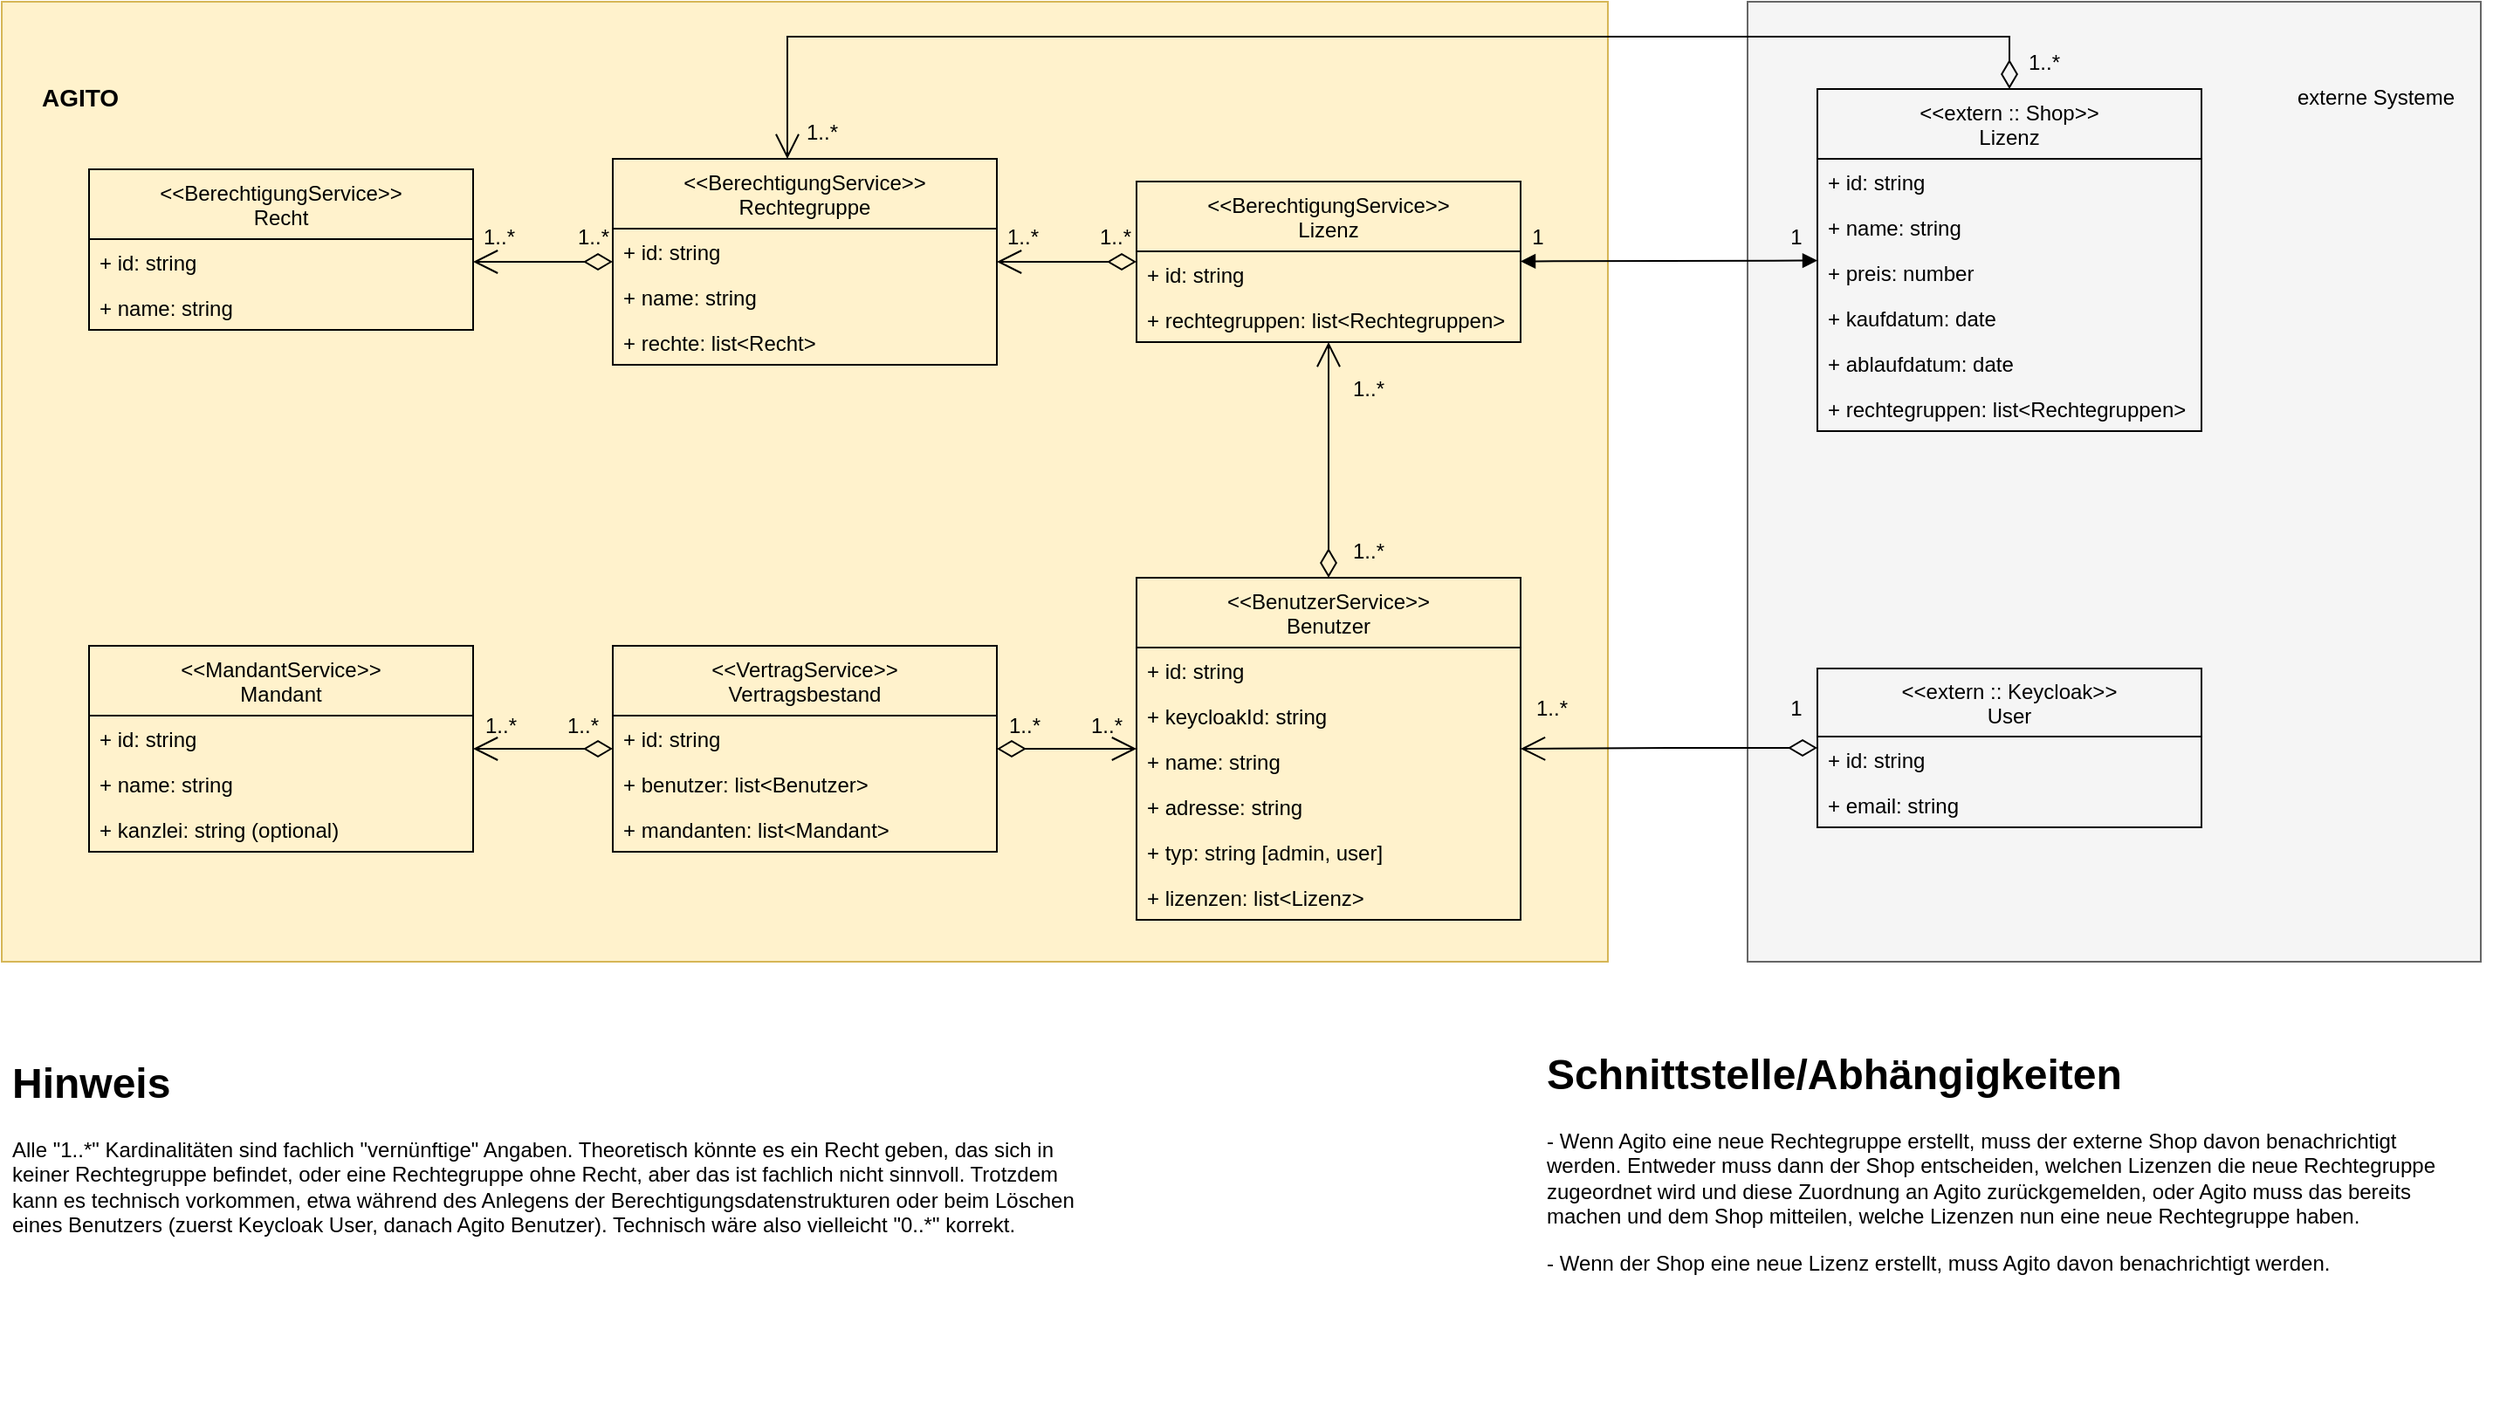 <mxfile version="15.8.3" type="github">
  <diagram name="Page-1" id="9f46799a-70d6-7492-0946-bef42562c5a5">
    <mxGraphModel dx="2062" dy="1973" grid="1" gridSize="10" guides="1" tooltips="1" connect="1" arrows="1" fold="1" page="1" pageScale="1" pageWidth="1100" pageHeight="850" background="none" math="0" shadow="0">
      <root>
        <mxCell id="0" />
        <mxCell id="1" parent="0" />
        <mxCell id="pXIoSA1tZu2II37M2JYH-78" value="" style="rounded=0;whiteSpace=wrap;html=1;fillColor=#fff2cc;strokeColor=#d6b656;" vertex="1" parent="1">
          <mxGeometry x="40" y="-790" width="920" height="550" as="geometry" />
        </mxCell>
        <mxCell id="pXIoSA1tZu2II37M2JYH-76" value="" style="rounded=0;whiteSpace=wrap;html=1;fillColor=#f5f5f5;fontColor=#333333;strokeColor=#666666;" vertex="1" parent="1">
          <mxGeometry x="1040" y="-790" width="420" height="550" as="geometry" />
        </mxCell>
        <mxCell id="pXIoSA1tZu2II37M2JYH-1" value="&lt;&lt;extern :: Keycloak&gt;&gt;&#xa;User" style="swimlane;fontStyle=0;childLayout=stackLayout;horizontal=1;startSize=39;fillColor=none;horizontalStack=0;resizeParent=1;resizeParentMax=0;resizeLast=0;collapsible=1;marginBottom=0;" vertex="1" parent="1">
          <mxGeometry x="1080" y="-408" width="220" height="91" as="geometry" />
        </mxCell>
        <mxCell id="pXIoSA1tZu2II37M2JYH-2" value="+ id: string" style="text;strokeColor=none;fillColor=none;align=left;verticalAlign=top;spacingLeft=4;spacingRight=4;overflow=hidden;rotatable=0;points=[[0,0.5],[1,0.5]];portConstraint=eastwest;" vertex="1" parent="pXIoSA1tZu2II37M2JYH-1">
          <mxGeometry y="39" width="220" height="26" as="geometry" />
        </mxCell>
        <mxCell id="pXIoSA1tZu2II37M2JYH-3" value="+ email: string" style="text;strokeColor=none;fillColor=none;align=left;verticalAlign=top;spacingLeft=4;spacingRight=4;overflow=hidden;rotatable=0;points=[[0,0.5],[1,0.5]];portConstraint=eastwest;" vertex="1" parent="pXIoSA1tZu2II37M2JYH-1">
          <mxGeometry y="65" width="220" height="26" as="geometry" />
        </mxCell>
        <mxCell id="pXIoSA1tZu2II37M2JYH-5" value="&lt;&lt;BerechtigungService&gt;&gt;&#xa;Recht" style="swimlane;fontStyle=0;childLayout=stackLayout;horizontal=1;startSize=40;fillColor=none;horizontalStack=0;resizeParent=1;resizeParentMax=0;resizeLast=0;collapsible=1;marginBottom=0;" vertex="1" parent="1">
          <mxGeometry x="90" y="-694" width="220" height="92" as="geometry" />
        </mxCell>
        <mxCell id="pXIoSA1tZu2II37M2JYH-6" value="+ id: string" style="text;strokeColor=none;fillColor=none;align=left;verticalAlign=top;spacingLeft=4;spacingRight=4;overflow=hidden;rotatable=0;points=[[0,0.5],[1,0.5]];portConstraint=eastwest;" vertex="1" parent="pXIoSA1tZu2II37M2JYH-5">
          <mxGeometry y="40" width="220" height="26" as="geometry" />
        </mxCell>
        <mxCell id="pXIoSA1tZu2II37M2JYH-7" value="+ name: string" style="text;strokeColor=none;fillColor=none;align=left;verticalAlign=top;spacingLeft=4;spacingRight=4;overflow=hidden;rotatable=0;points=[[0,0.5],[1,0.5]];portConstraint=eastwest;" vertex="1" parent="pXIoSA1tZu2II37M2JYH-5">
          <mxGeometry y="66" width="220" height="26" as="geometry" />
        </mxCell>
        <mxCell id="pXIoSA1tZu2II37M2JYH-9" value="&lt;&lt;BerechtigungService&gt;&gt;&#xa;Rechtegruppe" style="swimlane;fontStyle=0;childLayout=stackLayout;horizontal=1;startSize=40;fillColor=none;horizontalStack=0;resizeParent=1;resizeParentMax=0;resizeLast=0;collapsible=1;marginBottom=0;" vertex="1" parent="1">
          <mxGeometry x="390" y="-700" width="220" height="118" as="geometry" />
        </mxCell>
        <mxCell id="pXIoSA1tZu2II37M2JYH-10" value="+ id: string" style="text;strokeColor=none;fillColor=none;align=left;verticalAlign=top;spacingLeft=4;spacingRight=4;overflow=hidden;rotatable=0;points=[[0,0.5],[1,0.5]];portConstraint=eastwest;" vertex="1" parent="pXIoSA1tZu2II37M2JYH-9">
          <mxGeometry y="40" width="220" height="26" as="geometry" />
        </mxCell>
        <mxCell id="pXIoSA1tZu2II37M2JYH-11" value="+ name: string" style="text;strokeColor=none;fillColor=none;align=left;verticalAlign=top;spacingLeft=4;spacingRight=4;overflow=hidden;rotatable=0;points=[[0,0.5],[1,0.5]];portConstraint=eastwest;" vertex="1" parent="pXIoSA1tZu2II37M2JYH-9">
          <mxGeometry y="66" width="220" height="26" as="geometry" />
        </mxCell>
        <mxCell id="pXIoSA1tZu2II37M2JYH-12" value="+ rechte: list&lt;Recht&gt;" style="text;strokeColor=none;fillColor=none;align=left;verticalAlign=top;spacingLeft=4;spacingRight=4;overflow=hidden;rotatable=0;points=[[0,0.5],[1,0.5]];portConstraint=eastwest;" vertex="1" parent="pXIoSA1tZu2II37M2JYH-9">
          <mxGeometry y="92" width="220" height="26" as="geometry" />
        </mxCell>
        <mxCell id="pXIoSA1tZu2II37M2JYH-16" value="&lt;&lt;BerechtigungService&gt;&gt;&#xa;Lizenz" style="swimlane;fontStyle=0;childLayout=stackLayout;horizontal=1;startSize=40;fillColor=none;horizontalStack=0;resizeParent=1;resizeParentMax=0;resizeLast=0;collapsible=1;marginBottom=0;" vertex="1" parent="1">
          <mxGeometry x="690" y="-687" width="220" height="92" as="geometry" />
        </mxCell>
        <mxCell id="pXIoSA1tZu2II37M2JYH-17" value="+ id: string" style="text;strokeColor=none;fillColor=none;align=left;verticalAlign=top;spacingLeft=4;spacingRight=4;overflow=hidden;rotatable=0;points=[[0,0.5],[1,0.5]];portConstraint=eastwest;" vertex="1" parent="pXIoSA1tZu2II37M2JYH-16">
          <mxGeometry y="40" width="220" height="26" as="geometry" />
        </mxCell>
        <mxCell id="pXIoSA1tZu2II37M2JYH-19" value="+ rechtegruppen: list&lt;Rechtegruppen&gt;" style="text;strokeColor=none;fillColor=none;align=left;verticalAlign=top;spacingLeft=4;spacingRight=4;overflow=hidden;rotatable=0;points=[[0,0.5],[1,0.5]];portConstraint=eastwest;" vertex="1" parent="pXIoSA1tZu2II37M2JYH-16">
          <mxGeometry y="66" width="220" height="26" as="geometry" />
        </mxCell>
        <mxCell id="pXIoSA1tZu2II37M2JYH-20" value="" style="group" vertex="1" connectable="0" parent="1">
          <mxGeometry x="295" y="-670" width="114" height="30" as="geometry" />
        </mxCell>
        <mxCell id="pXIoSA1tZu2II37M2JYH-13" value="" style="endArrow=open;html=1;endSize=12;startArrow=diamondThin;startSize=14;startFill=0;edgeStyle=orthogonalEdgeStyle;align=left;verticalAlign=bottom;rounded=0;entryX=1;entryY=0.5;entryDx=0;entryDy=0;" edge="1" parent="pXIoSA1tZu2II37M2JYH-20" source="pXIoSA1tZu2II37M2JYH-9" target="pXIoSA1tZu2II37M2JYH-6">
          <mxGeometry x="-0.5" y="-9" relative="1" as="geometry">
            <mxPoint x="-84" y="150" as="sourcePoint" />
            <mxPoint x="-64" y="100" as="targetPoint" />
            <mxPoint as="offset" />
          </mxGeometry>
        </mxCell>
        <mxCell id="pXIoSA1tZu2II37M2JYH-14" value="1..*" style="text;html=1;strokeColor=none;fillColor=none;align=center;verticalAlign=middle;whiteSpace=wrap;rounded=0;" vertex="1" parent="pXIoSA1tZu2II37M2JYH-20">
          <mxGeometry width="60" height="30" as="geometry" />
        </mxCell>
        <mxCell id="pXIoSA1tZu2II37M2JYH-15" value="1..*" style="text;html=1;strokeColor=none;fillColor=none;align=center;verticalAlign=middle;whiteSpace=wrap;rounded=0;" vertex="1" parent="pXIoSA1tZu2II37M2JYH-20">
          <mxGeometry x="54" width="60" height="30" as="geometry" />
        </mxCell>
        <mxCell id="pXIoSA1tZu2II37M2JYH-22" value="" style="endArrow=open;html=1;endSize=12;startArrow=diamondThin;startSize=14;startFill=0;edgeStyle=orthogonalEdgeStyle;align=left;verticalAlign=bottom;rounded=0;" edge="1" parent="1" source="pXIoSA1tZu2II37M2JYH-16" target="pXIoSA1tZu2II37M2JYH-9">
          <mxGeometry x="594" y="-670" as="geometry">
            <mxPoint x="510" y="-520" as="sourcePoint" />
            <mxPoint x="530" y="-570" as="targetPoint" />
            <mxPoint as="offset" />
          </mxGeometry>
        </mxCell>
        <mxCell id="pXIoSA1tZu2II37M2JYH-23" value="1..*" style="text;html=1;strokeColor=none;fillColor=none;align=center;verticalAlign=middle;whiteSpace=wrap;rounded=0;" vertex="1" parent="1">
          <mxGeometry x="595" y="-670" width="60" height="30" as="geometry" />
        </mxCell>
        <mxCell id="pXIoSA1tZu2II37M2JYH-24" value="1..*" style="text;html=1;strokeColor=none;fillColor=none;align=center;verticalAlign=middle;whiteSpace=wrap;rounded=0;" vertex="1" parent="1">
          <mxGeometry x="648" y="-670" width="60" height="30" as="geometry" />
        </mxCell>
        <mxCell id="pXIoSA1tZu2II37M2JYH-25" value="&lt;&lt;BenutzerService&gt;&gt;&#xa;Benutzer" style="swimlane;fontStyle=0;childLayout=stackLayout;horizontal=1;startSize=40;fillColor=none;horizontalStack=0;resizeParent=1;resizeParentMax=0;resizeLast=0;collapsible=1;marginBottom=0;" vertex="1" parent="1">
          <mxGeometry x="690" y="-460" width="220" height="196" as="geometry" />
        </mxCell>
        <mxCell id="pXIoSA1tZu2II37M2JYH-38" value="+ id: string" style="text;strokeColor=none;fillColor=none;align=left;verticalAlign=top;spacingLeft=4;spacingRight=4;overflow=hidden;rotatable=0;points=[[0,0.5],[1,0.5]];portConstraint=eastwest;" vertex="1" parent="pXIoSA1tZu2II37M2JYH-25">
          <mxGeometry y="40" width="220" height="26" as="geometry" />
        </mxCell>
        <mxCell id="pXIoSA1tZu2II37M2JYH-26" value="+ keycloakId: string" style="text;strokeColor=none;fillColor=none;align=left;verticalAlign=top;spacingLeft=4;spacingRight=4;overflow=hidden;rotatable=0;points=[[0,0.5],[1,0.5]];portConstraint=eastwest;" vertex="1" parent="pXIoSA1tZu2II37M2JYH-25">
          <mxGeometry y="66" width="220" height="26" as="geometry" />
        </mxCell>
        <mxCell id="pXIoSA1tZu2II37M2JYH-27" value="+ name: string" style="text;strokeColor=none;fillColor=none;align=left;verticalAlign=top;spacingLeft=4;spacingRight=4;overflow=hidden;rotatable=0;points=[[0,0.5],[1,0.5]];portConstraint=eastwest;" vertex="1" parent="pXIoSA1tZu2II37M2JYH-25">
          <mxGeometry y="92" width="220" height="26" as="geometry" />
        </mxCell>
        <mxCell id="pXIoSA1tZu2II37M2JYH-46" value="+ adresse: string" style="text;strokeColor=none;fillColor=none;align=left;verticalAlign=top;spacingLeft=4;spacingRight=4;overflow=hidden;rotatable=0;points=[[0,0.5],[1,0.5]];portConstraint=eastwest;" vertex="1" parent="pXIoSA1tZu2II37M2JYH-25">
          <mxGeometry y="118" width="220" height="26" as="geometry" />
        </mxCell>
        <mxCell id="pXIoSA1tZu2II37M2JYH-47" value="+ typ: string [admin, user]" style="text;strokeColor=none;fillColor=none;align=left;verticalAlign=top;spacingLeft=4;spacingRight=4;overflow=hidden;rotatable=0;points=[[0,0.5],[1,0.5]];portConstraint=eastwest;" vertex="1" parent="pXIoSA1tZu2II37M2JYH-25">
          <mxGeometry y="144" width="220" height="26" as="geometry" />
        </mxCell>
        <mxCell id="pXIoSA1tZu2II37M2JYH-48" value="+ lizenzen: list&lt;Lizenz&gt;" style="text;strokeColor=none;fillColor=none;align=left;verticalAlign=top;spacingLeft=4;spacingRight=4;overflow=hidden;rotatable=0;points=[[0,0.5],[1,0.5]];portConstraint=eastwest;" vertex="1" parent="pXIoSA1tZu2II37M2JYH-25">
          <mxGeometry y="170" width="220" height="26" as="geometry" />
        </mxCell>
        <mxCell id="pXIoSA1tZu2II37M2JYH-28" value="&lt;&lt;extern :: Shop&gt;&gt;&#xa;Lizenz" style="swimlane;fontStyle=0;childLayout=stackLayout;horizontal=1;startSize=40;fillColor=none;horizontalStack=0;resizeParent=1;resizeParentMax=0;resizeLast=0;collapsible=1;marginBottom=0;" vertex="1" parent="1">
          <mxGeometry x="1080" y="-740" width="220" height="196" as="geometry" />
        </mxCell>
        <mxCell id="pXIoSA1tZu2II37M2JYH-29" value="+ id: string" style="text;strokeColor=none;fillColor=none;align=left;verticalAlign=top;spacingLeft=4;spacingRight=4;overflow=hidden;rotatable=0;points=[[0,0.5],[1,0.5]];portConstraint=eastwest;" vertex="1" parent="pXIoSA1tZu2II37M2JYH-28">
          <mxGeometry y="40" width="220" height="26" as="geometry" />
        </mxCell>
        <mxCell id="pXIoSA1tZu2II37M2JYH-30" value="+ name: string" style="text;strokeColor=none;fillColor=none;align=left;verticalAlign=top;spacingLeft=4;spacingRight=4;overflow=hidden;rotatable=0;points=[[0,0.5],[1,0.5]];portConstraint=eastwest;" vertex="1" parent="pXIoSA1tZu2II37M2JYH-28">
          <mxGeometry y="66" width="220" height="26" as="geometry" />
        </mxCell>
        <mxCell id="pXIoSA1tZu2II37M2JYH-80" value="+ preis: number" style="text;strokeColor=none;fillColor=none;align=left;verticalAlign=top;spacingLeft=4;spacingRight=4;overflow=hidden;rotatable=0;points=[[0,0.5],[1,0.5]];portConstraint=eastwest;" vertex="1" parent="pXIoSA1tZu2II37M2JYH-28">
          <mxGeometry y="92" width="220" height="26" as="geometry" />
        </mxCell>
        <mxCell id="pXIoSA1tZu2II37M2JYH-81" value="+ kaufdatum: date" style="text;strokeColor=none;fillColor=none;align=left;verticalAlign=top;spacingLeft=4;spacingRight=4;overflow=hidden;rotatable=0;points=[[0,0.5],[1,0.5]];portConstraint=eastwest;" vertex="1" parent="pXIoSA1tZu2II37M2JYH-28">
          <mxGeometry y="118" width="220" height="26" as="geometry" />
        </mxCell>
        <mxCell id="pXIoSA1tZu2II37M2JYH-82" value="+ ablaufdatum: date" style="text;strokeColor=none;fillColor=none;align=left;verticalAlign=top;spacingLeft=4;spacingRight=4;overflow=hidden;rotatable=0;points=[[0,0.5],[1,0.5]];portConstraint=eastwest;" vertex="1" parent="pXIoSA1tZu2II37M2JYH-28">
          <mxGeometry y="144" width="220" height="26" as="geometry" />
        </mxCell>
        <mxCell id="pXIoSA1tZu2II37M2JYH-31" value="+ rechtegruppen: list&lt;Rechtegruppen&gt;" style="text;strokeColor=none;fillColor=none;align=left;verticalAlign=top;spacingLeft=4;spacingRight=4;overflow=hidden;rotatable=0;points=[[0,0.5],[1,0.5]];portConstraint=eastwest;" vertex="1" parent="pXIoSA1tZu2II37M2JYH-28">
          <mxGeometry y="170" width="220" height="26" as="geometry" />
        </mxCell>
        <mxCell id="pXIoSA1tZu2II37M2JYH-32" value="1" style="text;html=1;strokeColor=none;fillColor=none;align=center;verticalAlign=middle;whiteSpace=wrap;rounded=0;" vertex="1" parent="1">
          <mxGeometry x="1038" y="-670" width="60" height="30" as="geometry" />
        </mxCell>
        <mxCell id="pXIoSA1tZu2II37M2JYH-33" value="" style="endArrow=block;startArrow=block;endFill=1;startFill=1;html=1;rounded=0;" edge="1" parent="1" source="pXIoSA1tZu2II37M2JYH-16" target="pXIoSA1tZu2II37M2JYH-28">
          <mxGeometry width="160" relative="1" as="geometry">
            <mxPoint x="980" y="-550" as="sourcePoint" />
            <mxPoint x="1140" y="-550" as="targetPoint" />
          </mxGeometry>
        </mxCell>
        <mxCell id="pXIoSA1tZu2II37M2JYH-34" value="&lt;h1&gt;Schnittstelle/Abhängigkeiten&lt;/h1&gt;&lt;p&gt;- Wenn Agito eine neue Rechtegruppe erstellt, muss der externe Shop davon benachrichtigt werden. Entweder muss dann der Shop entscheiden, welchen Lizenzen die neue Rechtegruppe zugeordnet wird und diese Zuordnung an Agito zurückgemelden, oder Agito muss das bereits machen und dem Shop mitteilen, welche Lizenzen nun eine neue Rechtegruppe haben.&lt;/p&gt;&lt;p&gt;- Wenn der Shop eine neue Lizenz erstellt, muss Agito davon benachrichtigt werden.&lt;/p&gt;" style="text;html=1;strokeColor=none;fillColor=none;spacing=5;spacingTop=-20;whiteSpace=wrap;overflow=hidden;rounded=0;" vertex="1" parent="1">
          <mxGeometry x="920" y="-195" width="540" height="220" as="geometry" />
        </mxCell>
        <mxCell id="pXIoSA1tZu2II37M2JYH-39" value="1" style="text;html=1;strokeColor=none;fillColor=none;align=center;verticalAlign=middle;whiteSpace=wrap;rounded=0;" vertex="1" parent="1">
          <mxGeometry x="1038" y="-400" width="60" height="30" as="geometry" />
        </mxCell>
        <mxCell id="pXIoSA1tZu2II37M2JYH-40" value="" style="endArrow=open;html=1;endSize=12;startArrow=diamondThin;startSize=14;startFill=0;edgeStyle=orthogonalEdgeStyle;align=left;verticalAlign=bottom;rounded=0;" edge="1" parent="1" source="pXIoSA1tZu2II37M2JYH-1" target="pXIoSA1tZu2II37M2JYH-25">
          <mxGeometry x="654" y="-600" as="geometry">
            <mxPoint x="750" y="-571.0" as="sourcePoint" />
            <mxPoint x="670" y="-571.0" as="targetPoint" />
            <mxPoint as="offset" />
          </mxGeometry>
        </mxCell>
        <mxCell id="pXIoSA1tZu2II37M2JYH-41" value="1..*" style="text;html=1;strokeColor=none;fillColor=none;align=center;verticalAlign=middle;whiteSpace=wrap;rounded=0;" vertex="1" parent="1">
          <mxGeometry x="898" y="-400" width="60" height="30" as="geometry" />
        </mxCell>
        <mxCell id="pXIoSA1tZu2II37M2JYH-49" value="" style="endArrow=open;html=1;endSize=12;startArrow=diamondThin;startSize=14;startFill=0;edgeStyle=orthogonalEdgeStyle;align=left;verticalAlign=bottom;rounded=0;" edge="1" parent="1" source="pXIoSA1tZu2II37M2JYH-25" target="pXIoSA1tZu2II37M2JYH-16">
          <mxGeometry x="674" y="-590" as="geometry">
            <mxPoint x="1100" y="-410" as="sourcePoint" />
            <mxPoint x="920" y="-357" as="targetPoint" />
            <mxPoint as="offset" />
          </mxGeometry>
        </mxCell>
        <mxCell id="pXIoSA1tZu2II37M2JYH-50" value="1..*" style="text;html=1;strokeColor=none;fillColor=none;align=center;verticalAlign=middle;whiteSpace=wrap;rounded=0;" vertex="1" parent="1">
          <mxGeometry x="793" y="-490" width="60" height="30" as="geometry" />
        </mxCell>
        <mxCell id="pXIoSA1tZu2II37M2JYH-51" value="1..*" style="text;html=1;strokeColor=none;fillColor=none;align=center;verticalAlign=middle;whiteSpace=wrap;rounded=0;" vertex="1" parent="1">
          <mxGeometry x="793" y="-583" width="60" height="30" as="geometry" />
        </mxCell>
        <mxCell id="pXIoSA1tZu2II37M2JYH-53" value="&lt;h1&gt;Hinweis&lt;/h1&gt;&lt;p&gt;Alle &quot;1..*&quot; Kardinalitäten sind fachlich &quot;vernünftige&quot; Angaben. Theoretisch könnte es ein Recht geben, das sich in keiner Rechtegruppe befindet, oder eine Rechtegruppe ohne Recht, aber das ist fachlich nicht sinnvoll. Trotzdem kann es technisch vorkommen, etwa während des Anlegens der Berechtigungsdatenstrukturen oder beim Löschen eines Benutzers (zuerst Keycloak User, danach Agito Benutzer). Technisch wäre also vielleicht &quot;0..*&quot; korrekt.&lt;/p&gt;" style="text;html=1;strokeColor=none;fillColor=none;spacing=5;spacingTop=-20;whiteSpace=wrap;overflow=hidden;rounded=0;" vertex="1" parent="1">
          <mxGeometry x="41" y="-190" width="622" height="210" as="geometry" />
        </mxCell>
        <mxCell id="pXIoSA1tZu2II37M2JYH-54" value="1" style="text;html=1;strokeColor=none;fillColor=none;align=center;verticalAlign=middle;whiteSpace=wrap;rounded=0;" vertex="1" parent="1">
          <mxGeometry x="890" y="-670" width="60" height="30" as="geometry" />
        </mxCell>
        <mxCell id="pXIoSA1tZu2II37M2JYH-56" value="" style="endArrow=open;html=1;endSize=12;startArrow=diamondThin;startSize=14;startFill=0;edgeStyle=orthogonalEdgeStyle;align=left;verticalAlign=bottom;rounded=0;exitX=0.5;exitY=0;exitDx=0;exitDy=0;" edge="1" parent="1" source="pXIoSA1tZu2II37M2JYH-28" target="pXIoSA1tZu2II37M2JYH-9">
          <mxGeometry x="1434" y="-680" as="geometry">
            <mxPoint x="1530" y="-651.0" as="sourcePoint" />
            <mxPoint x="510" y="-780" as="targetPoint" />
            <mxPoint as="offset" />
            <Array as="points">
              <mxPoint x="1190" y="-770" />
              <mxPoint x="490" y="-770" />
            </Array>
          </mxGeometry>
        </mxCell>
        <mxCell id="pXIoSA1tZu2II37M2JYH-57" value="1..*" style="text;html=1;strokeColor=none;fillColor=none;align=center;verticalAlign=middle;whiteSpace=wrap;rounded=0;" vertex="1" parent="1">
          <mxGeometry x="1180" y="-770" width="60" height="30" as="geometry" />
        </mxCell>
        <mxCell id="pXIoSA1tZu2II37M2JYH-58" value="1..*" style="text;html=1;strokeColor=none;fillColor=none;align=center;verticalAlign=middle;whiteSpace=wrap;rounded=0;" vertex="1" parent="1">
          <mxGeometry x="480" y="-730" width="60" height="30" as="geometry" />
        </mxCell>
        <mxCell id="pXIoSA1tZu2II37M2JYH-59" value="&lt;&lt;MandantService&gt;&gt;&#xa;Mandant" style="swimlane;fontStyle=0;childLayout=stackLayout;horizontal=1;startSize=40;fillColor=none;horizontalStack=0;resizeParent=1;resizeParentMax=0;resizeLast=0;collapsible=1;marginBottom=0;" vertex="1" parent="1">
          <mxGeometry x="90" y="-421" width="220" height="118" as="geometry" />
        </mxCell>
        <mxCell id="pXIoSA1tZu2II37M2JYH-60" value="+ id: string" style="text;strokeColor=none;fillColor=none;align=left;verticalAlign=top;spacingLeft=4;spacingRight=4;overflow=hidden;rotatable=0;points=[[0,0.5],[1,0.5]];portConstraint=eastwest;" vertex="1" parent="pXIoSA1tZu2II37M2JYH-59">
          <mxGeometry y="40" width="220" height="26" as="geometry" />
        </mxCell>
        <mxCell id="pXIoSA1tZu2II37M2JYH-62" value="+ name: string" style="text;strokeColor=none;fillColor=none;align=left;verticalAlign=top;spacingLeft=4;spacingRight=4;overflow=hidden;rotatable=0;points=[[0,0.5],[1,0.5]];portConstraint=eastwest;" vertex="1" parent="pXIoSA1tZu2II37M2JYH-59">
          <mxGeometry y="66" width="220" height="26" as="geometry" />
        </mxCell>
        <mxCell id="pXIoSA1tZu2II37M2JYH-63" value="+ kanzlei: string (optional)" style="text;strokeColor=none;fillColor=none;align=left;verticalAlign=top;spacingLeft=4;spacingRight=4;overflow=hidden;rotatable=0;points=[[0,0.5],[1,0.5]];portConstraint=eastwest;" vertex="1" parent="pXIoSA1tZu2II37M2JYH-59">
          <mxGeometry y="92" width="220" height="26" as="geometry" />
        </mxCell>
        <mxCell id="pXIoSA1tZu2II37M2JYH-66" value="&lt;&lt;VertragService&gt;&gt;&#xa;Vertragsbestand" style="swimlane;fontStyle=0;childLayout=stackLayout;horizontal=1;startSize=40;fillColor=none;horizontalStack=0;resizeParent=1;resizeParentMax=0;resizeLast=0;collapsible=1;marginBottom=0;" vertex="1" parent="1">
          <mxGeometry x="390" y="-421" width="220" height="118" as="geometry" />
        </mxCell>
        <mxCell id="pXIoSA1tZu2II37M2JYH-67" value="+ id: string" style="text;strokeColor=none;fillColor=none;align=left;verticalAlign=top;spacingLeft=4;spacingRight=4;overflow=hidden;rotatable=0;points=[[0,0.5],[1,0.5]];portConstraint=eastwest;" vertex="1" parent="pXIoSA1tZu2II37M2JYH-66">
          <mxGeometry y="40" width="220" height="26" as="geometry" />
        </mxCell>
        <mxCell id="pXIoSA1tZu2II37M2JYH-68" value="+ benutzer: list&lt;Benutzer&gt;" style="text;strokeColor=none;fillColor=none;align=left;verticalAlign=top;spacingLeft=4;spacingRight=4;overflow=hidden;rotatable=0;points=[[0,0.5],[1,0.5]];portConstraint=eastwest;" vertex="1" parent="pXIoSA1tZu2II37M2JYH-66">
          <mxGeometry y="66" width="220" height="26" as="geometry" />
        </mxCell>
        <mxCell id="pXIoSA1tZu2II37M2JYH-69" value="+ mandanten: list&lt;Mandant&gt;" style="text;strokeColor=none;fillColor=none;align=left;verticalAlign=top;spacingLeft=4;spacingRight=4;overflow=hidden;rotatable=0;points=[[0,0.5],[1,0.5]];portConstraint=eastwest;" vertex="1" parent="pXIoSA1tZu2II37M2JYH-66">
          <mxGeometry y="92" width="220" height="26" as="geometry" />
        </mxCell>
        <mxCell id="pXIoSA1tZu2II37M2JYH-70" value="" style="endArrow=open;html=1;endSize=12;startArrow=diamondThin;startSize=14;startFill=0;edgeStyle=orthogonalEdgeStyle;align=left;verticalAlign=bottom;rounded=0;" edge="1" parent="1" source="pXIoSA1tZu2II37M2JYH-66" target="pXIoSA1tZu2II37M2JYH-59">
          <mxGeometry x="684" y="-541" as="geometry">
            <mxPoint x="810" y="-411" as="sourcePoint" />
            <mxPoint x="810" y="-533" as="targetPoint" />
            <mxPoint as="offset" />
          </mxGeometry>
        </mxCell>
        <mxCell id="pXIoSA1tZu2II37M2JYH-71" value="" style="endArrow=open;html=1;endSize=12;startArrow=diamondThin;startSize=14;startFill=0;edgeStyle=orthogonalEdgeStyle;align=left;verticalAlign=bottom;rounded=0;" edge="1" parent="1" source="pXIoSA1tZu2II37M2JYH-66" target="pXIoSA1tZu2II37M2JYH-25">
          <mxGeometry x="694" y="-570" as="geometry">
            <mxPoint x="400" y="-391" as="sourcePoint" />
            <mxPoint x="320" y="-391" as="targetPoint" />
            <mxPoint as="offset" />
          </mxGeometry>
        </mxCell>
        <mxCell id="pXIoSA1tZu2II37M2JYH-72" value="1..*" style="text;html=1;strokeColor=none;fillColor=none;align=center;verticalAlign=middle;whiteSpace=wrap;rounded=0;" vertex="1" parent="1">
          <mxGeometry x="643" y="-390" width="60" height="30" as="geometry" />
        </mxCell>
        <mxCell id="pXIoSA1tZu2II37M2JYH-73" value="1..*" style="text;html=1;strokeColor=none;fillColor=none;align=center;verticalAlign=middle;whiteSpace=wrap;rounded=0;" vertex="1" parent="1">
          <mxGeometry x="596" y="-390" width="60" height="30" as="geometry" />
        </mxCell>
        <mxCell id="pXIoSA1tZu2II37M2JYH-74" value="1..*" style="text;html=1;strokeColor=none;fillColor=none;align=center;verticalAlign=middle;whiteSpace=wrap;rounded=0;" vertex="1" parent="1">
          <mxGeometry x="343" y="-390" width="60" height="30" as="geometry" />
        </mxCell>
        <mxCell id="pXIoSA1tZu2II37M2JYH-75" value="1..*" style="text;html=1;strokeColor=none;fillColor=none;align=center;verticalAlign=middle;whiteSpace=wrap;rounded=0;" vertex="1" parent="1">
          <mxGeometry x="296" y="-390" width="60" height="30" as="geometry" />
        </mxCell>
        <mxCell id="pXIoSA1tZu2II37M2JYH-77" value="externe Systeme" style="text;html=1;strokeColor=none;fillColor=none;align=center;verticalAlign=middle;whiteSpace=wrap;rounded=0;" vertex="1" parent="1">
          <mxGeometry x="1330" y="-750" width="140" height="30" as="geometry" />
        </mxCell>
        <mxCell id="pXIoSA1tZu2II37M2JYH-79" value="AGITO" style="text;html=1;strokeColor=none;fillColor=none;align=center;verticalAlign=middle;whiteSpace=wrap;rounded=0;fontStyle=1;fontSize=14;" vertex="1" parent="1">
          <mxGeometry x="40" y="-750" width="90" height="30" as="geometry" />
        </mxCell>
      </root>
    </mxGraphModel>
  </diagram>
</mxfile>
